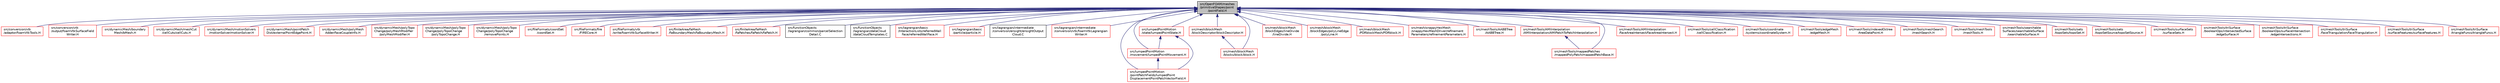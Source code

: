 digraph "src/OpenFOAM/meshes/primitiveShapes/point/pointField.H"
{
  bgcolor="transparent";
  edge [fontname="Helvetica",fontsize="10",labelfontname="Helvetica",labelfontsize="10"];
  node [fontname="Helvetica",fontsize="10",shape=record];
  Node1 [label="src/OpenFOAM/meshes\l/primitiveShapes/point\l/pointField.H",height=0.2,width=0.4,color="black", fillcolor="grey75", style="filled" fontcolor="black"];
  Node1 -> Node2 [dir="back",color="midnightblue",fontsize="10",style="solid",fontname="Helvetica"];
  Node2 [label="src/conversion/vtk\l/adaptor/foamVtkTools.H",height=0.2,width=0.4,color="red",URL="$foamVtkTools_8H.html"];
  Node1 -> Node3 [dir="back",color="midnightblue",fontsize="10",style="solid",fontname="Helvetica"];
  Node3 [label="src/conversion/vtk\l/output/foamVtkSurfaceField\lWriter.H",height=0.2,width=0.4,color="red",URL="$foamVtkSurfaceFieldWriter_8H.html"];
  Node1 -> Node4 [dir="back",color="midnightblue",fontsize="10",style="solid",fontname="Helvetica"];
  Node4 [label="src/dynamicMesh/boundary\lMesh/bMesh.H",height=0.2,width=0.4,color="red",URL="$bMesh_8H.html"];
  Node1 -> Node5 [dir="back",color="midnightblue",fontsize="10",style="solid",fontname="Helvetica"];
  Node5 [label="src/dynamicMesh/meshCut\l/cellCuts/cellCuts.H",height=0.2,width=0.4,color="red",URL="$cellCuts_8H.html"];
  Node1 -> Node6 [dir="back",color="midnightblue",fontsize="10",style="solid",fontname="Helvetica"];
  Node6 [label="src/dynamicMesh/motionSolvers\l/motionSolver/motionSolver.H",height=0.2,width=0.4,color="red",URL="$motionSolver_8H.html"];
  Node1 -> Node7 [dir="back",color="midnightblue",fontsize="10",style="solid",fontname="Helvetica"];
  Node7 [label="src/dynamicMesh/pointPatch\lDist/externalPointEdgePoint.H",height=0.2,width=0.4,color="red",URL="$externalPointEdgePoint_8H.html"];
  Node1 -> Node8 [dir="back",color="midnightblue",fontsize="10",style="solid",fontname="Helvetica"];
  Node8 [label="src/dynamicMesh/polyMesh\lAdder/faceCoupleInfo.H",height=0.2,width=0.4,color="red",URL="$faceCoupleInfo_8H.html"];
  Node1 -> Node9 [dir="back",color="midnightblue",fontsize="10",style="solid",fontname="Helvetica"];
  Node9 [label="src/dynamicMesh/polyTopo\lChange/polyMeshModifier\l/polyMeshModifier.H",height=0.2,width=0.4,color="red",URL="$polyMeshModifier_8H.html"];
  Node1 -> Node10 [dir="back",color="midnightblue",fontsize="10",style="solid",fontname="Helvetica"];
  Node10 [label="src/dynamicMesh/polyTopo\lChange/polyTopoChange\l/polyTopoChange.H",height=0.2,width=0.4,color="red",URL="$polyTopoChange_8H.html"];
  Node1 -> Node11 [dir="back",color="midnightblue",fontsize="10",style="solid",fontname="Helvetica"];
  Node11 [label="src/dynamicMesh/polyTopo\lChange/polyTopoChange\l/removePoints.H",height=0.2,width=0.4,color="red",URL="$removePoints_8H.html"];
  Node1 -> Node12 [dir="back",color="midnightblue",fontsize="10",style="solid",fontname="Helvetica"];
  Node12 [label="src/fileFormats/coordSet\l/coordSet.H",height=0.2,width=0.4,color="red",URL="$coordSet_8H.html"];
  Node1 -> Node13 [dir="back",color="midnightblue",fontsize="10",style="solid",fontname="Helvetica"];
  Node13 [label="src/fileFormats/fire\l/FIRECore.H",height=0.2,width=0.4,color="red",URL="$FIRECore_8H.html"];
  Node1 -> Node14 [dir="back",color="midnightblue",fontsize="10",style="solid",fontname="Helvetica"];
  Node14 [label="src/fileFormats/vtk\l/write/foamVtkSurfaceWriter.H",height=0.2,width=0.4,color="red",URL="$foamVtkSurfaceWriter_8H.html"];
  Node1 -> Node15 [dir="back",color="midnightblue",fontsize="10",style="solid",fontname="Helvetica"];
  Node15 [label="src/finiteArea/faMesh\l/faBoundaryMesh/faBoundaryMesh.H",height=0.2,width=0.4,color="red",URL="$faBoundaryMesh_8H.html"];
  Node1 -> Node16 [dir="back",color="midnightblue",fontsize="10",style="solid",fontname="Helvetica"];
  Node16 [label="src/finiteArea/faMesh\l/faPatches/faPatch/faPatch.H",height=0.2,width=0.4,color="red",URL="$faPatch_8H.html"];
  Node1 -> Node17 [dir="back",color="midnightblue",fontsize="10",style="solid",fontname="Helvetica"];
  Node17 [label="src/functionObjects\l/lagrangian/common/parcelSelection\lDetail.C",height=0.2,width=0.4,color="black",URL="$parcelSelectionDetail_8C.html"];
  Node1 -> Node18 [dir="back",color="midnightblue",fontsize="10",style="solid",fontname="Helvetica"];
  Node18 [label="src/functionObjects\l/lagrangian/dataCloud\l/dataCloudTemplates.C",height=0.2,width=0.4,color="black",URL="$dataCloudTemplates_8C.html"];
  Node1 -> Node19 [dir="back",color="midnightblue",fontsize="10",style="solid",fontname="Helvetica"];
  Node19 [label="src/lagrangian/basic\l/InteractionLists/referredWall\lFace/referredWallFace.H",height=0.2,width=0.4,color="red",URL="$referredWallFace_8H.html"];
  Node1 -> Node20 [dir="back",color="midnightblue",fontsize="10",style="solid",fontname="Helvetica"];
  Node20 [label="src/lagrangian/basic\l/particle/particle.H",height=0.2,width=0.4,color="red",URL="$particle_8H.html"];
  Node1 -> Node21 [dir="back",color="midnightblue",fontsize="10",style="solid",fontname="Helvetica"];
  Node21 [label="src/lagrangian/intermediate\l/conversion/ensight/ensightOutput\lCloud.C",height=0.2,width=0.4,color="black",URL="$ensightOutputCloud_8C.html"];
  Node1 -> Node22 [dir="back",color="midnightblue",fontsize="10",style="solid",fontname="Helvetica"];
  Node22 [label="src/lagrangian/intermediate\l/conversion/vtk/foamVtkLagrangian\lWriter.H",height=0.2,width=0.4,color="red",URL="$foamVtkLagrangianWriter_8H.html"];
  Node1 -> Node23 [dir="back",color="midnightblue",fontsize="10",style="solid",fontname="Helvetica"];
  Node23 [label="src/lumpedPointMotion\l/movement/lumpedPointMovement.H",height=0.2,width=0.4,color="red",URL="$lumpedPointMovement_8H.html"];
  Node23 -> Node24 [dir="back",color="midnightblue",fontsize="10",style="solid",fontname="Helvetica"];
  Node24 [label="src/lumpedPointMotion\l/pointPatchFields/lumpedPoint\lDisplacementPointPatchVectorField.H",height=0.2,width=0.4,color="red",URL="$lumpedPointDisplacementPointPatchVectorField_8H.html"];
  Node1 -> Node24 [dir="back",color="midnightblue",fontsize="10",style="solid",fontname="Helvetica"];
  Node1 -> Node25 [dir="back",color="midnightblue",fontsize="10",style="solid",fontname="Helvetica"];
  Node25 [label="src/lumpedPointMotion\l/state/lumpedPointState.H",height=0.2,width=0.4,color="red",URL="$lumpedPointState_8H.html"];
  Node25 -> Node23 [dir="back",color="midnightblue",fontsize="10",style="solid",fontname="Helvetica"];
  Node25 -> Node24 [dir="back",color="midnightblue",fontsize="10",style="solid",fontname="Helvetica"];
  Node1 -> Node26 [dir="back",color="midnightblue",fontsize="10",style="solid",fontname="Helvetica"];
  Node26 [label="src/mesh/blockMesh\l/blockDescriptor/blockDescriptor.H",height=0.2,width=0.4,color="red",URL="$blockDescriptor_8H.html"];
  Node26 -> Node27 [dir="back",color="midnightblue",fontsize="10",style="solid",fontname="Helvetica"];
  Node27 [label="src/mesh/blockMesh\l/blocks/block/block.H",height=0.2,width=0.4,color="red",URL="$block_8H.html"];
  Node1 -> Node28 [dir="back",color="midnightblue",fontsize="10",style="solid",fontname="Helvetica"];
  Node28 [label="src/mesh/blockMesh\l/blockEdges/lineDivide\l/lineDivide.H",height=0.2,width=0.4,color="red",URL="$lineDivide_8H.html"];
  Node1 -> Node29 [dir="back",color="midnightblue",fontsize="10",style="solid",fontname="Helvetica"];
  Node29 [label="src/mesh/blockMesh\l/blockEdges/polyLineEdge\l/polyLine.H",height=0.2,width=0.4,color="red",URL="$polyLine_8H.html"];
  Node1 -> Node27 [dir="back",color="midnightblue",fontsize="10",style="solid",fontname="Helvetica"];
  Node1 -> Node30 [dir="back",color="midnightblue",fontsize="10",style="solid",fontname="Helvetica"];
  Node30 [label="src/mesh/blockMesh\l/PDRblockMesh/PDRblock.H",height=0.2,width=0.4,color="red",URL="$PDRblock_8H.html"];
  Node1 -> Node31 [dir="back",color="midnightblue",fontsize="10",style="solid",fontname="Helvetica"];
  Node31 [label="src/mesh/snappyHexMesh\l/snappyHexMeshDriver/refinement\lParameters/refinementParameters.H",height=0.2,width=0.4,color="red",URL="$refinementParameters_8H.html"];
  Node1 -> Node32 [dir="back",color="midnightblue",fontsize="10",style="solid",fontname="Helvetica"];
  Node32 [label="src/meshTools/AABBTree\l/AABBTree.H",height=0.2,width=0.4,color="red",URL="$AABBTree_8H.html"];
  Node1 -> Node33 [dir="back",color="midnightblue",fontsize="10",style="solid",fontname="Helvetica"];
  Node33 [label="src/meshTools/AMIInterpolation\l/AMIInterpolation/AMIPatchToPatchInterpolation.H",height=0.2,width=0.4,color="red",URL="$AMIPatchToPatchInterpolation_8H.html"];
  Node33 -> Node34 [dir="back",color="midnightblue",fontsize="10",style="solid",fontname="Helvetica"];
  Node34 [label="src/meshTools/mappedPatches\l/mappedPolyPatch/mappedPatchBase.H",height=0.2,width=0.4,color="red",URL="$mappedPatchBase_8H.html"];
  Node1 -> Node35 [dir="back",color="midnightblue",fontsize="10",style="solid",fontname="Helvetica"];
  Node35 [label="src/meshTools/AMIInterpolation\l/faceAreaIntersect/faceAreaIntersect.H",height=0.2,width=0.4,color="red",URL="$faceAreaIntersect_8H.html"];
  Node1 -> Node36 [dir="back",color="midnightblue",fontsize="10",style="solid",fontname="Helvetica"];
  Node36 [label="src/meshTools/cellClassification\l/cellClassification.H",height=0.2,width=0.4,color="red",URL="$cellClassification_8H.html"];
  Node1 -> Node37 [dir="back",color="midnightblue",fontsize="10",style="solid",fontname="Helvetica"];
  Node37 [label="src/meshTools/coordinate\l/systems/coordinateSystem.H",height=0.2,width=0.4,color="red",URL="$coordinateSystem_8H.html"];
  Node1 -> Node38 [dir="back",color="midnightblue",fontsize="10",style="solid",fontname="Helvetica"];
  Node38 [label="src/meshTools/edgeMesh\l/edgeMesh.H",height=0.2,width=0.4,color="red",URL="$edgeMesh_8H.html"];
  Node1 -> Node39 [dir="back",color="midnightblue",fontsize="10",style="solid",fontname="Helvetica"];
  Node39 [label="src/meshTools/indexedOctree\l/treeDataPoint.H",height=0.2,width=0.4,color="red",URL="$treeDataPoint_8H.html"];
  Node1 -> Node34 [dir="back",color="midnightblue",fontsize="10",style="solid",fontname="Helvetica"];
  Node1 -> Node40 [dir="back",color="midnightblue",fontsize="10",style="solid",fontname="Helvetica"];
  Node40 [label="src/meshTools/meshSearch\l/meshSearch.H",height=0.2,width=0.4,color="red",URL="$meshSearch_8H.html"];
  Node1 -> Node41 [dir="back",color="midnightblue",fontsize="10",style="solid",fontname="Helvetica"];
  Node41 [label="src/meshTools/meshTools\l/meshTools.H",height=0.2,width=0.4,color="red",URL="$meshTools_8H.html"];
  Node1 -> Node42 [dir="back",color="midnightblue",fontsize="10",style="solid",fontname="Helvetica"];
  Node42 [label="src/meshTools/searchable\lSurfaces/searchableSurface\l/searchableSurface.H",height=0.2,width=0.4,color="red",URL="$searchableSurface_8H.html"];
  Node1 -> Node43 [dir="back",color="midnightblue",fontsize="10",style="solid",fontname="Helvetica"];
  Node43 [label="src/meshTools/sets\l/topoSets/topoSet.H",height=0.2,width=0.4,color="red",URL="$topoSet_8H.html"];
  Node1 -> Node44 [dir="back",color="midnightblue",fontsize="10",style="solid",fontname="Helvetica"];
  Node44 [label="src/meshTools/sets\l/topoSetSource/topoSetSource.H",height=0.2,width=0.4,color="red",URL="$topoSetSource_8H.html"];
  Node1 -> Node45 [dir="back",color="midnightblue",fontsize="10",style="solid",fontname="Helvetica"];
  Node45 [label="src/meshTools/surfaceSets\l/surfaceSets.H",height=0.2,width=0.4,color="red",URL="$surfaceSets_8H.html"];
  Node1 -> Node46 [dir="back",color="midnightblue",fontsize="10",style="solid",fontname="Helvetica"];
  Node46 [label="src/meshTools/triSurface\l/booleanOps/intersectedSurface\l/edgeSurface.H",height=0.2,width=0.4,color="red",URL="$edgeSurface_8H.html"];
  Node1 -> Node47 [dir="back",color="midnightblue",fontsize="10",style="solid",fontname="Helvetica"];
  Node47 [label="src/meshTools/triSurface\l/booleanOps/surfaceIntersection\l/edgeIntersections.H",height=0.2,width=0.4,color="red",URL="$edgeIntersections_8H.html"];
  Node1 -> Node48 [dir="back",color="midnightblue",fontsize="10",style="solid",fontname="Helvetica"];
  Node48 [label="src/meshTools/triSurface\l/faceTriangulation/faceTriangulation.H",height=0.2,width=0.4,color="red",URL="$faceTriangulation_8H.html"];
  Node1 -> Node49 [dir="back",color="midnightblue",fontsize="10",style="solid",fontname="Helvetica"];
  Node49 [label="src/meshTools/triSurface\l/surfaceFeatures/surfaceFeatures.H",height=0.2,width=0.4,color="red",URL="$surfaceFeatures_8H.html"];
  Node1 -> Node50 [dir="back",color="midnightblue",fontsize="10",style="solid",fontname="Helvetica"];
  Node50 [label="src/meshTools/triSurface\l/triangleFuncs/triangleFuncs.H",height=0.2,width=0.4,color="red",URL="$triangleFuncs_8H.html"];
}
